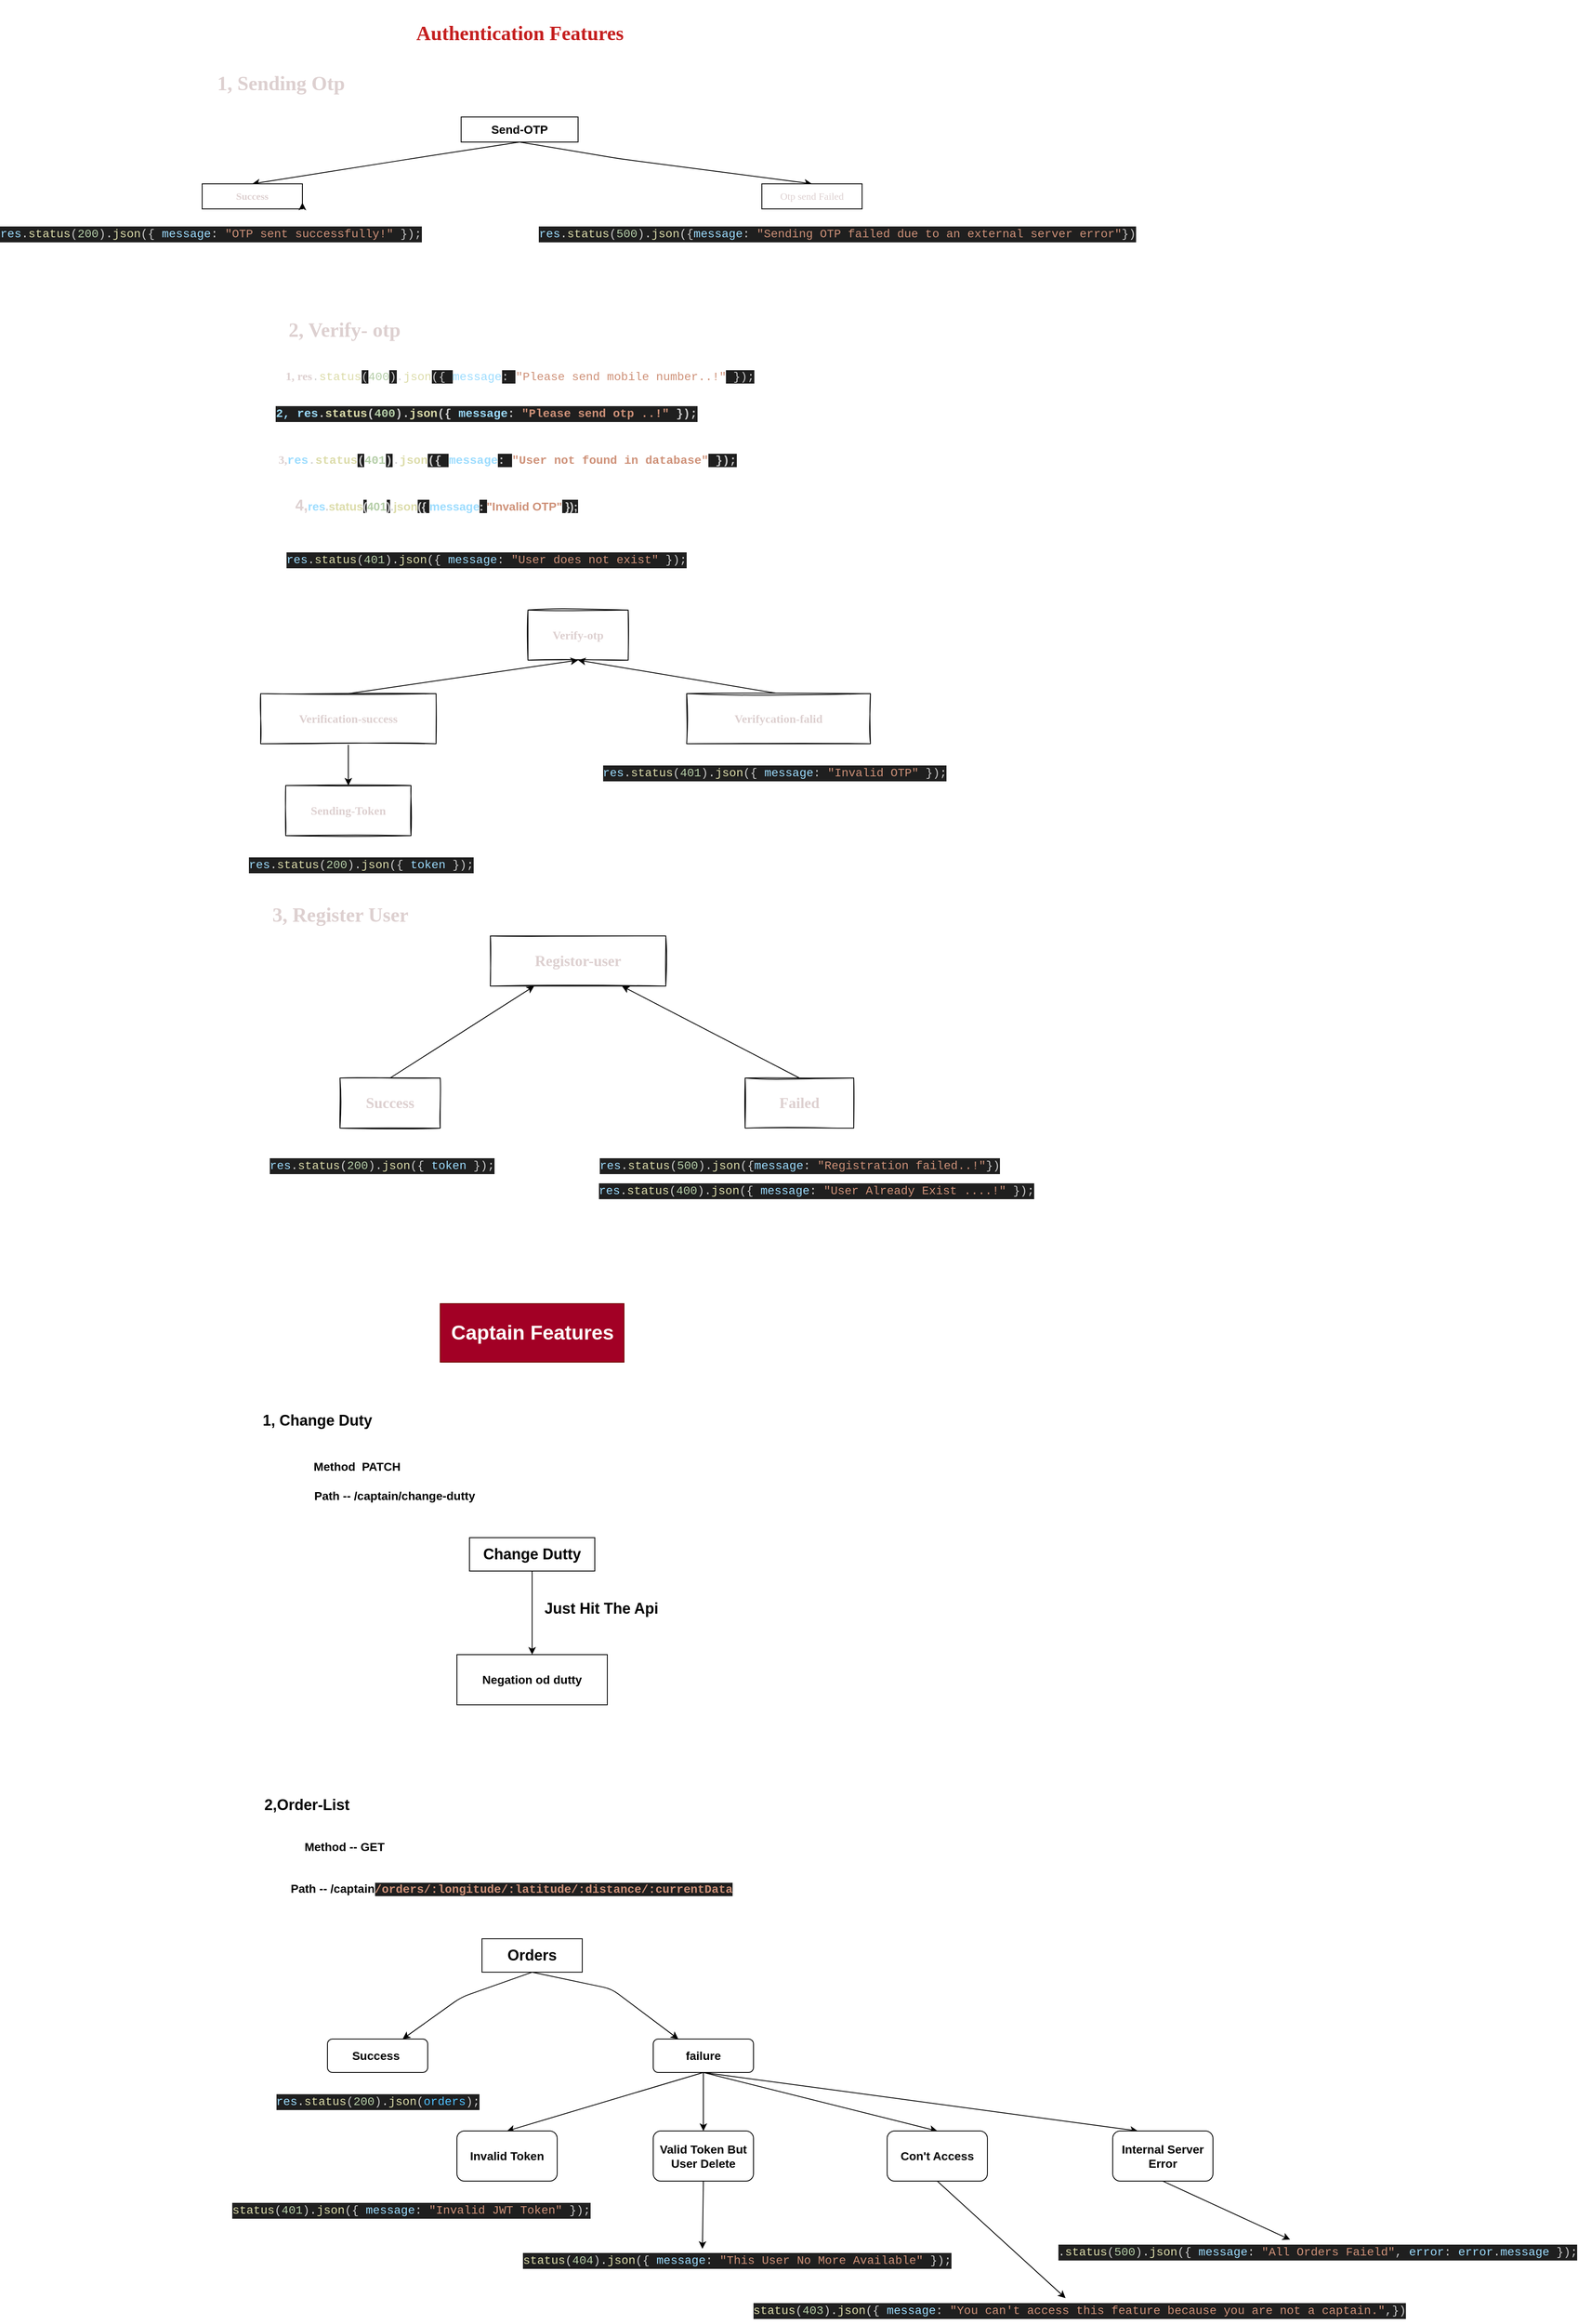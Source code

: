 <mxfile>
    <diagram id="3LUYerm5z5HAH5ddmvJK" name="Page-1">
        <mxGraphModel dx="1829" dy="1706" grid="1" gridSize="10" guides="1" tooltips="1" connect="1" arrows="1" fold="1" page="1" pageScale="1" pageWidth="850" pageHeight="1100" math="0" shadow="0">
            <root>
                <mxCell id="0"/>
                <mxCell id="1" parent="0"/>
                <mxCell id="9" style="edgeStyle=none;html=1;exitX=0.5;exitY=1;exitDx=0;exitDy=0;entryX=0.5;entryY=0;entryDx=0;entryDy=0;fontFamily=Lucida Console;fontColor=#ddd0d0;" parent="1" source="2" target="7" edge="1">
                    <mxGeometry relative="1" as="geometry">
                        <Array as="points">
                            <mxPoint x="280" y="20"/>
                        </Array>
                    </mxGeometry>
                </mxCell>
                <mxCell id="11" style="edgeStyle=none;html=1;exitX=0.5;exitY=1;exitDx=0;exitDy=0;entryX=0.5;entryY=0;entryDx=0;entryDy=0;fontFamily=Lucida Console;fontColor=#ddd0d0;" parent="1" source="2" target="10" edge="1">
                    <mxGeometry relative="1" as="geometry">
                        <Array as="points">
                            <mxPoint x="530" y="20"/>
                        </Array>
                    </mxGeometry>
                </mxCell>
                <mxCell id="2" value="&lt;h3&gt;&lt;b&gt;Send-OTP&lt;/b&gt;&lt;/h3&gt;" style="whiteSpace=wrap;html=1;" parent="1" vertex="1">
                    <mxGeometry x="340" y="-30" width="140" height="30" as="geometry"/>
                </mxCell>
                <mxCell id="4" value="&lt;h1&gt;&lt;font color=&quot;#c52020&quot; face=&quot;Lucida Console&quot;&gt;Authentication Features&lt;/font&gt;&lt;/h1&gt;" style="text;html=1;align=center;verticalAlign=middle;resizable=0;points=[];autosize=1;" parent="1" vertex="1">
                    <mxGeometry x="225" y="-170" width="370" height="80" as="geometry"/>
                </mxCell>
                <mxCell id="5" value="&lt;h1&gt;&lt;font color=&quot;#ddd0d0&quot;&gt;&amp;nbsp; &amp;nbsp; &amp;nbsp; &amp;nbsp; &amp;nbsp; &amp;nbsp; &amp;nbsp; &amp;nbsp; &amp;nbsp; 1, Sending Otp&lt;/font&gt;&lt;/h1&gt;" style="text;html=1;align=center;verticalAlign=middle;resizable=0;points=[];autosize=1;strokeColor=none;fillColor=none;fontFamily=Lucida Console;fontColor=#c52020;" parent="1" vertex="1">
                    <mxGeometry x="-175" y="-105" width="490" height="70" as="geometry"/>
                </mxCell>
                <mxCell id="7" value="&lt;h4&gt;Success&lt;/h4&gt;" style="whiteSpace=wrap;html=1;fontFamily=Lucida Console;fontColor=#ddd0d0;" parent="1" vertex="1">
                    <mxGeometry x="30" y="50" width="120" height="30" as="geometry"/>
                </mxCell>
                <mxCell id="8" style="edgeStyle=none;html=1;exitX=1;exitY=1;exitDx=0;exitDy=0;entryX=1;entryY=0.75;entryDx=0;entryDy=0;fontFamily=Lucida Console;fontColor=#ddd0d0;" parent="1" source="7" target="7" edge="1">
                    <mxGeometry relative="1" as="geometry"/>
                </mxCell>
                <mxCell id="10" value="Otp send Failed" style="whiteSpace=wrap;html=1;fontFamily=Lucida Console;fontColor=#ddd0d0;" parent="1" vertex="1">
                    <mxGeometry x="700" y="50" width="120" height="30" as="geometry"/>
                </mxCell>
                <mxCell id="78" value="&lt;div style=&quot;color: rgb(204, 204, 204); background-color: rgb(31, 31, 31); font-family: Consolas, &amp;quot;Courier New&amp;quot;, monospace; font-size: 14px; line-height: 19px;&quot;&gt;&lt;span style=&quot;color: #9cdcfe;&quot;&gt;res&lt;/span&gt;&lt;span style=&quot;color: #d4d4d4;&quot;&gt;.&lt;/span&gt;&lt;span style=&quot;color: #dcdcaa;&quot;&gt;status&lt;/span&gt;(&lt;span style=&quot;color: #b5cea8;&quot;&gt;200&lt;/span&gt;)&lt;span style=&quot;color: #d4d4d4;&quot;&gt;.&lt;/span&gt;&lt;span style=&quot;color: #dcdcaa;&quot;&gt;json&lt;/span&gt;({ &lt;span style=&quot;color: #9cdcfe;&quot;&gt;message&lt;/span&gt;: &lt;span style=&quot;color: #ce9178;&quot;&gt;&quot;OTP sent successfully!&quot;&lt;/span&gt; });&lt;/div&gt;" style="text;html=1;align=center;verticalAlign=middle;resizable=0;points=[];autosize=1;strokeColor=none;fillColor=none;fontFamily=Lucida Console;fontColor=#ddd0d0;" parent="1" vertex="1">
                    <mxGeometry x="-205" y="95" width="490" height="30" as="geometry"/>
                </mxCell>
                <mxCell id="79" value="&lt;div style=&quot;color: rgb(204, 204, 204); background-color: rgb(31, 31, 31); font-family: Consolas, &amp;quot;Courier New&amp;quot;, monospace; font-size: 14px; line-height: 19px;&quot;&gt;&lt;div&gt;&lt;span style=&quot;color: #9cdcfe;&quot;&gt;res&lt;/span&gt;&lt;span style=&quot;color: #d4d4d4;&quot;&gt;.&lt;/span&gt;&lt;span style=&quot;color: #dcdcaa;&quot;&gt;status&lt;/span&gt;(&lt;span style=&quot;color: #b5cea8;&quot;&gt;500&lt;/span&gt;)&lt;span style=&quot;color: #d4d4d4;&quot;&gt;.&lt;/span&gt;&lt;span style=&quot;color: #dcdcaa;&quot;&gt;json&lt;/span&gt;({&lt;span style=&quot;color: rgb(156, 220, 254);&quot;&gt;message&lt;/span&gt;: &lt;span style=&quot;color: rgb(206, 145, 120);&quot;&gt;&quot;Sending OTP failed due to an external server error&quot;&lt;/span&gt;})&lt;/div&gt;&lt;/div&gt;" style="text;html=1;align=center;verticalAlign=middle;resizable=0;points=[];autosize=1;strokeColor=none;fillColor=none;fontFamily=Lucida Console;fontColor=#ddd0d0;" parent="1" vertex="1">
                    <mxGeometry x="450" y="95" width="680" height="30" as="geometry"/>
                </mxCell>
                <mxCell id="80" value="&lt;h1&gt;2, Verify- otp&lt;/h1&gt;" style="text;html=1;align=center;verticalAlign=middle;resizable=0;points=[];autosize=1;strokeColor=none;fillColor=none;fontFamily=Lucida Console;fontColor=#ddd0d0;" parent="1" vertex="1">
                    <mxGeometry x="85" y="190" width="230" height="70" as="geometry"/>
                </mxCell>
                <mxCell id="81" value="&lt;h3&gt;1, res&lt;span style=&quot;font-family: Consolas, &amp;quot;Courier New&amp;quot;, monospace; font-size: 14px; font-weight: normal; color: rgb(212, 212, 212);&quot;&gt;.&lt;/span&gt;&lt;span style=&quot;font-family: Consolas, &amp;quot;Courier New&amp;quot;, monospace; font-size: 14px; font-weight: normal; color: rgb(220, 220, 170);&quot;&gt;status&lt;/span&gt;&lt;span style=&quot;background-color: rgb(31, 31, 31); color: rgb(204, 204, 204); font-family: Consolas, &amp;quot;Courier New&amp;quot;, monospace; font-size: 14px; font-weight: normal;&quot;&gt;(&lt;/span&gt;&lt;span style=&quot;font-family: Consolas, &amp;quot;Courier New&amp;quot;, monospace; font-size: 14px; font-weight: normal; color: rgb(181, 206, 168);&quot;&gt;400&lt;/span&gt;&lt;span style=&quot;background-color: rgb(31, 31, 31); color: rgb(204, 204, 204); font-family: Consolas, &amp;quot;Courier New&amp;quot;, monospace; font-size: 14px; font-weight: normal;&quot;&gt;)&lt;/span&gt;&lt;span style=&quot;font-family: Consolas, &amp;quot;Courier New&amp;quot;, monospace; font-size: 14px; font-weight: normal; color: rgb(212, 212, 212);&quot;&gt;.&lt;/span&gt;&lt;span style=&quot;font-family: Consolas, &amp;quot;Courier New&amp;quot;, monospace; font-size: 14px; font-weight: normal; color: rgb(220, 220, 170);&quot;&gt;json&lt;/span&gt;&lt;span style=&quot;background-color: rgb(31, 31, 31); color: rgb(204, 204, 204); font-family: Consolas, &amp;quot;Courier New&amp;quot;, monospace; font-size: 14px; font-weight: normal;&quot;&gt;({ &lt;/span&gt;&lt;span style=&quot;font-family: Consolas, &amp;quot;Courier New&amp;quot;, monospace; font-size: 14px; font-weight: normal; color: rgb(156, 220, 254);&quot;&gt;message&lt;/span&gt;&lt;span style=&quot;background-color: rgb(31, 31, 31); color: rgb(204, 204, 204); font-family: Consolas, &amp;quot;Courier New&amp;quot;, monospace; font-size: 14px; font-weight: normal;&quot;&gt;: &lt;/span&gt;&lt;span style=&quot;font-family: Consolas, &amp;quot;Courier New&amp;quot;, monospace; font-size: 14px; font-weight: normal; color: rgb(206, 145, 120);&quot;&gt;&quot;Please send mobile number..!&quot;&lt;/span&gt;&lt;span style=&quot;background-color: rgb(31, 31, 31); color: rgb(204, 204, 204); font-family: Consolas, &amp;quot;Courier New&amp;quot;, monospace; font-size: 14px; font-weight: normal;&quot;&gt; });&lt;/span&gt;&lt;/h3&gt;" style="text;html=1;align=center;verticalAlign=middle;resizable=0;points=[];autosize=1;strokeColor=none;fillColor=none;fontFamily=Lucida Console;fontColor=#ddd0d0;" parent="1" vertex="1">
                    <mxGeometry x="130" y="250" width="560" height="60" as="geometry"/>
                </mxCell>
                <mxCell id="83" value="&lt;h2 style=&quot;color: rgb(204, 204, 204); background-color: rgb(31, 31, 31); font-family: Consolas, &amp;quot;Courier New&amp;quot;, monospace; font-size: 14px; line-height: 19px;&quot;&gt;&lt;span style=&quot;color: #9cdcfe;&quot;&gt;2, res&lt;/span&gt;&lt;span style=&quot;color: #d4d4d4;&quot;&gt;.&lt;/span&gt;&lt;span style=&quot;color: #dcdcaa;&quot;&gt;status&lt;/span&gt;(&lt;span style=&quot;color: #b5cea8;&quot;&gt;400&lt;/span&gt;)&lt;span style=&quot;color: #d4d4d4;&quot;&gt;.&lt;/span&gt;&lt;span style=&quot;color: #dcdcaa;&quot;&gt;json&lt;/span&gt;({ &lt;span style=&quot;color: #9cdcfe;&quot;&gt;message&lt;/span&gt;: &lt;span style=&quot;color: #ce9178;&quot;&gt;&quot;Please send otp ..!&quot;&lt;/span&gt; });&lt;/h2&gt;" style="text;html=1;align=center;verticalAlign=middle;resizable=0;points=[];autosize=1;strokeColor=none;fillColor=none;fontFamily=Lucida Console;fontColor=#ddd0d0;" parent="1" vertex="1">
                    <mxGeometry x="125" y="295" width="490" height="60" as="geometry"/>
                </mxCell>
                <mxCell id="84" value="&lt;h3&gt;3,&lt;span style=&quot;font-family: Consolas, &amp;quot;Courier New&amp;quot;, monospace; font-size: 14px; color: rgb(156, 220, 254);&quot;&gt;res&lt;/span&gt;&lt;span style=&quot;font-family: Consolas, &amp;quot;Courier New&amp;quot;, monospace; font-size: 14px; color: rgb(212, 212, 212);&quot;&gt;.&lt;/span&gt;&lt;span style=&quot;font-family: Consolas, &amp;quot;Courier New&amp;quot;, monospace; font-size: 14px; color: rgb(220, 220, 170);&quot;&gt;status&lt;/span&gt;&lt;span style=&quot;background-color: rgb(31, 31, 31); color: rgb(204, 204, 204); font-family: Consolas, &amp;quot;Courier New&amp;quot;, monospace; font-size: 14px;&quot;&gt;(&lt;/span&gt;&lt;span style=&quot;font-family: Consolas, &amp;quot;Courier New&amp;quot;, monospace; font-size: 14px; color: rgb(181, 206, 168);&quot;&gt;401&lt;/span&gt;&lt;span style=&quot;background-color: rgb(31, 31, 31); color: rgb(204, 204, 204); font-family: Consolas, &amp;quot;Courier New&amp;quot;, monospace; font-size: 14px;&quot;&gt;)&lt;/span&gt;&lt;span style=&quot;font-family: Consolas, &amp;quot;Courier New&amp;quot;, monospace; font-size: 14px; color: rgb(212, 212, 212);&quot;&gt;.&lt;/span&gt;&lt;span style=&quot;font-family: Consolas, &amp;quot;Courier New&amp;quot;, monospace; font-size: 14px; color: rgb(220, 220, 170);&quot;&gt;json&lt;/span&gt;&lt;span style=&quot;background-color: rgb(31, 31, 31); color: rgb(204, 204, 204); font-family: Consolas, &amp;quot;Courier New&amp;quot;, monospace; font-size: 14px;&quot;&gt;({ &lt;/span&gt;&lt;span style=&quot;font-family: Consolas, &amp;quot;Courier New&amp;quot;, monospace; font-size: 14px; color: rgb(156, 220, 254);&quot;&gt;message&lt;/span&gt;&lt;span style=&quot;background-color: rgb(31, 31, 31); color: rgb(204, 204, 204); font-family: Consolas, &amp;quot;Courier New&amp;quot;, monospace; font-size: 14px;&quot;&gt;: &lt;/span&gt;&lt;span style=&quot;font-family: Consolas, &amp;quot;Courier New&amp;quot;, monospace; font-size: 14px; color: rgb(206, 145, 120);&quot;&gt;&quot;User not found in database&quot;&lt;/span&gt;&lt;span style=&quot;background-color: rgb(31, 31, 31); color: rgb(204, 204, 204); font-family: Consolas, &amp;quot;Courier New&amp;quot;, monospace; font-size: 14px;&quot;&gt; });&lt;/span&gt;&lt;/h3&gt;" style="text;html=1;align=center;verticalAlign=middle;resizable=0;points=[];autosize=1;strokeColor=none;fillColor=none;fontFamily=Lucida Console;fontColor=#ddd0d0;sketch=1;curveFitting=1;jiggle=2;" parent="1" vertex="1">
                    <mxGeometry x="130" y="350" width="530" height="60" as="geometry"/>
                </mxCell>
                <mxCell id="85" value="&lt;h2&gt;&lt;font face=&quot;Helvetica&quot;&gt;4,&lt;span style=&quot;font-size: 14px; color: rgb(156, 220, 254);&quot;&gt;res&lt;/span&gt;&lt;span style=&quot;font-size: 14px; color: rgb(212, 212, 212);&quot;&gt;.&lt;/span&gt;&lt;span style=&quot;font-size: 14px; color: rgb(220, 220, 170);&quot;&gt;status&lt;/span&gt;&lt;span style=&quot;background-color: rgb(31, 31, 31); color: rgb(204, 204, 204); font-size: 14px;&quot;&gt;(&lt;/span&gt;&lt;span style=&quot;font-size: 14px; color: rgb(181, 206, 168);&quot;&gt;401&lt;/span&gt;&lt;span style=&quot;background-color: rgb(31, 31, 31); color: rgb(204, 204, 204); font-size: 14px;&quot;&gt;)&lt;/span&gt;&lt;span style=&quot;font-size: 14px; color: rgb(212, 212, 212);&quot;&gt;.&lt;/span&gt;&lt;span style=&quot;font-size: 14px; color: rgb(220, 220, 170);&quot;&gt;json&lt;/span&gt;&lt;span style=&quot;background-color: rgb(31, 31, 31); color: rgb(204, 204, 204); font-size: 14px;&quot;&gt;({ &lt;/span&gt;&lt;span style=&quot;font-size: 14px; color: rgb(156, 220, 254);&quot;&gt;message&lt;/span&gt;&lt;span style=&quot;background-color: rgb(31, 31, 31); color: rgb(204, 204, 204); font-size: 14px;&quot;&gt;: &lt;/span&gt;&lt;span style=&quot;font-size: 14px; color: rgb(206, 145, 120);&quot;&gt;&quot;Invalid OTP&quot;&lt;/span&gt;&lt;span style=&quot;background-color: rgb(31, 31, 31); color: rgb(204, 204, 204); font-size: 14px;&quot;&gt; });&lt;/span&gt;&lt;/font&gt;&lt;/h2&gt;" style="text;html=1;align=center;verticalAlign=middle;resizable=0;points=[];autosize=1;strokeColor=none;fillColor=none;fontFamily=Lucida Console;fontColor=#ddd0d0;" parent="1" vertex="1">
                    <mxGeometry x="130" y="400" width="360" height="70" as="geometry"/>
                </mxCell>
                <mxCell id="86" value="&lt;div style=&quot;color: rgb(204, 204, 204); background-color: rgb(31, 31, 31); font-family: Consolas, &amp;quot;Courier New&amp;quot;, monospace; font-size: 14px; line-height: 19px;&quot;&gt;&lt;span style=&quot;color: #9cdcfe;&quot;&gt;res&lt;/span&gt;&lt;span style=&quot;color: #d4d4d4;&quot;&gt;.&lt;/span&gt;&lt;span style=&quot;color: #dcdcaa;&quot;&gt;status&lt;/span&gt;(&lt;span style=&quot;color: #b5cea8;&quot;&gt;401&lt;/span&gt;)&lt;span style=&quot;color: #d4d4d4;&quot;&gt;.&lt;/span&gt;&lt;span style=&quot;color: #dcdcaa;&quot;&gt;json&lt;/span&gt;({ &lt;span style=&quot;color: #9cdcfe;&quot;&gt;message&lt;/span&gt;: &lt;span style=&quot;color: #ce9178;&quot;&gt;&quot;User does not exist&quot;&lt;/span&gt; });&lt;/div&gt;" style="text;html=1;align=center;verticalAlign=middle;resizable=0;points=[];autosize=1;strokeColor=none;fillColor=none;fontFamily=Georgia;fontColor=#ddd0d0;" parent="1" vertex="1">
                    <mxGeometry x="140" y="485" width="460" height="30" as="geometry"/>
                </mxCell>
                <mxCell id="87" value="&lt;h3&gt;Verify-otp&lt;/h3&gt;" style="whiteSpace=wrap;html=1;sketch=1;fontFamily=Georgia;fontColor=#ddd0d0;" parent="1" vertex="1">
                    <mxGeometry x="420" y="560" width="120" height="60" as="geometry"/>
                </mxCell>
                <mxCell id="90" style="edgeStyle=none;html=1;exitX=0.5;exitY=0;exitDx=0;exitDy=0;entryX=0.5;entryY=1;entryDx=0;entryDy=0;fontFamily=Georgia;fontColor=#ddd0d0;" parent="1" source="88" target="87" edge="1">
                    <mxGeometry relative="1" as="geometry"/>
                </mxCell>
                <mxCell id="93" style="edgeStyle=none;html=1;exitX=0.5;exitY=1;exitDx=0;exitDy=0;entryX=0.5;entryY=0;entryDx=0;entryDy=0;fontFamily=Georgia;fontColor=#ddd0d0;" parent="1" source="88" target="92" edge="1">
                    <mxGeometry relative="1" as="geometry"/>
                </mxCell>
                <mxCell id="88" value="&lt;h3&gt;Verification-success&lt;/h3&gt;" style="whiteSpace=wrap;html=1;sketch=1;fontFamily=Georgia;fontColor=#ddd0d0;" parent="1" vertex="1">
                    <mxGeometry x="100" y="660" width="210" height="60" as="geometry"/>
                </mxCell>
                <mxCell id="91" style="edgeStyle=none;html=1;exitX=0.5;exitY=0;exitDx=0;exitDy=0;fontFamily=Georgia;fontColor=#ddd0d0;" parent="1" source="89" edge="1">
                    <mxGeometry relative="1" as="geometry">
                        <mxPoint x="480" y="620" as="targetPoint"/>
                    </mxGeometry>
                </mxCell>
                <mxCell id="89" value="&lt;h3&gt;Verifycation-falid&lt;/h3&gt;" style="whiteSpace=wrap;html=1;sketch=1;fontFamily=Georgia;fontColor=#ddd0d0;" parent="1" vertex="1">
                    <mxGeometry x="610" y="660" width="220" height="60" as="geometry"/>
                </mxCell>
                <mxCell id="92" value="&lt;h3&gt;Sending-Token&lt;/h3&gt;" style="whiteSpace=wrap;html=1;sketch=1;fontFamily=Georgia;fontColor=#ddd0d0;" parent="1" vertex="1">
                    <mxGeometry x="130" y="770" width="150" height="60" as="geometry"/>
                </mxCell>
                <mxCell id="94" value="&lt;h1&gt;3, Register User&lt;/h1&gt;" style="text;html=1;align=center;verticalAlign=middle;resizable=0;points=[];autosize=1;strokeColor=none;fillColor=none;fontFamily=Georgia;fontColor=#ddd0d0;" parent="1" vertex="1">
                    <mxGeometry x="85" y="890" width="220" height="70" as="geometry"/>
                </mxCell>
                <mxCell id="95" value="&lt;h2&gt;Registor-user&lt;/h2&gt;" style="whiteSpace=wrap;html=1;sketch=1;fontFamily=Georgia;fontColor=#ddd0d0;" parent="1" vertex="1">
                    <mxGeometry x="375" y="950" width="210" height="60" as="geometry"/>
                </mxCell>
                <mxCell id="99" style="edgeStyle=none;html=1;exitX=0.5;exitY=0;exitDx=0;exitDy=0;entryX=0.25;entryY=1;entryDx=0;entryDy=0;fontFamily=Georgia;fontColor=#ddd0d0;" parent="1" source="97" target="95" edge="1">
                    <mxGeometry relative="1" as="geometry"/>
                </mxCell>
                <mxCell id="97" value="&lt;h2&gt;Success&lt;/h2&gt;" style="whiteSpace=wrap;html=1;sketch=1;fontFamily=Georgia;fontColor=#ddd0d0;" parent="1" vertex="1">
                    <mxGeometry x="195" y="1120" width="120" height="60" as="geometry"/>
                </mxCell>
                <mxCell id="100" style="edgeStyle=none;html=1;exitX=0.5;exitY=0;exitDx=0;exitDy=0;entryX=0.75;entryY=1;entryDx=0;entryDy=0;fontFamily=Georgia;fontColor=#ddd0d0;" parent="1" source="98" target="95" edge="1">
                    <mxGeometry relative="1" as="geometry"/>
                </mxCell>
                <mxCell id="98" value="&lt;h2&gt;Failed&lt;/h2&gt;" style="whiteSpace=wrap;html=1;sketch=1;fontFamily=Georgia;fontColor=#ddd0d0;" parent="1" vertex="1">
                    <mxGeometry x="680" y="1120" width="130" height="60" as="geometry"/>
                </mxCell>
                <mxCell id="101" value="&lt;div style=&quot;color: rgb(204, 204, 204); background-color: rgb(31, 31, 31); font-family: Consolas, &amp;quot;Courier New&amp;quot;, monospace; font-size: 14px; line-height: 19px;&quot;&gt;&lt;span style=&quot;color: #9cdcfe;&quot;&gt;res&lt;/span&gt;&lt;span style=&quot;color: #d4d4d4;&quot;&gt;.&lt;/span&gt;&lt;span style=&quot;color: #dcdcaa;&quot;&gt;status&lt;/span&gt;(&lt;span style=&quot;color: #b5cea8;&quot;&gt;200&lt;/span&gt;)&lt;span style=&quot;color: #d4d4d4;&quot;&gt;.&lt;/span&gt;&lt;span style=&quot;color: #dcdcaa;&quot;&gt;json&lt;/span&gt;({ &lt;span style=&quot;color: #9cdcfe;&quot;&gt;token&lt;/span&gt; });&lt;/div&gt;" style="text;html=1;align=center;verticalAlign=middle;resizable=0;points=[];autosize=1;strokeColor=none;fillColor=none;fontFamily=Georgia;fontColor=#ddd0d0;" parent="1" vertex="1">
                    <mxGeometry x="110" y="1210" width="270" height="30" as="geometry"/>
                </mxCell>
                <mxCell id="102" value="&lt;div style=&quot;color: rgb(204, 204, 204); background-color: rgb(31, 31, 31); font-family: Consolas, &amp;quot;Courier New&amp;quot;, monospace; font-size: 14px; line-height: 19px;&quot;&gt;&lt;div&gt;&lt;span style=&quot;color: #9cdcfe;&quot;&gt;res&lt;/span&gt;&lt;span style=&quot;color: #d4d4d4;&quot;&gt;.&lt;/span&gt;&lt;span style=&quot;color: #dcdcaa;&quot;&gt;status&lt;/span&gt;(&lt;span style=&quot;color: #b5cea8;&quot;&gt;500&lt;/span&gt;)&lt;span style=&quot;color: #d4d4d4;&quot;&gt;.&lt;/span&gt;&lt;span style=&quot;color: #dcdcaa;&quot;&gt;json&lt;/span&gt;({&lt;span style=&quot;color: rgb(156, 220, 254);&quot;&gt;message&lt;/span&gt;: &lt;span style=&quot;color: rgb(206, 145, 120);&quot;&gt;&quot;Registration failed..!&quot;&lt;/span&gt;})&lt;/div&gt;&lt;/div&gt;" style="text;html=1;align=center;verticalAlign=middle;resizable=0;points=[];autosize=1;strokeColor=none;fillColor=none;fontFamily=Georgia;fontColor=#ddd0d0;" parent="1" vertex="1">
                    <mxGeometry x="515" y="1210" width="460" height="30" as="geometry"/>
                </mxCell>
                <mxCell id="103" value="&lt;div style=&quot;color: rgb(204, 204, 204); background-color: rgb(31, 31, 31); font-family: Consolas, &amp;quot;Courier New&amp;quot;, monospace; font-size: 14px; line-height: 19px;&quot;&gt;&lt;br&gt;&lt;/div&gt;" style="text;html=1;align=center;verticalAlign=middle;resizable=0;points=[];autosize=1;strokeColor=none;fillColor=none;" parent="1" vertex="1">
                    <mxGeometry x="690" y="125" width="20" height="30" as="geometry"/>
                </mxCell>
                <mxCell id="104" value="&lt;div style=&quot;color: rgb(204, 204, 204); background-color: rgb(31, 31, 31); font-family: Consolas, &amp;quot;Courier New&amp;quot;, monospace; font-size: 14px; line-height: 19px;&quot;&gt;&lt;span style=&quot;color: #9cdcfe;&quot;&gt;res&lt;/span&gt;&lt;span style=&quot;color: #d4d4d4;&quot;&gt;.&lt;/span&gt;&lt;span style=&quot;color: #dcdcaa;&quot;&gt;status&lt;/span&gt;(&lt;span style=&quot;color: #b5cea8;&quot;&gt;401&lt;/span&gt;)&lt;span style=&quot;color: #d4d4d4;&quot;&gt;.&lt;/span&gt;&lt;span style=&quot;color: #dcdcaa;&quot;&gt;json&lt;/span&gt;({ &lt;span style=&quot;color: #9cdcfe;&quot;&gt;message&lt;/span&gt;: &lt;span style=&quot;color: #ce9178;&quot;&gt;&quot;Invalid OTP&quot;&lt;/span&gt; });&lt;/div&gt;" style="text;html=1;align=center;verticalAlign=middle;resizable=0;points=[];autosize=1;strokeColor=none;fillColor=none;" parent="1" vertex="1">
                    <mxGeometry x="515" y="740" width="400" height="30" as="geometry"/>
                </mxCell>
                <mxCell id="106" value="&lt;div style=&quot;color: rgb(204, 204, 204); background-color: rgb(31, 31, 31); font-family: Consolas, &amp;quot;Courier New&amp;quot;, monospace; font-size: 14px; line-height: 19px;&quot;&gt;&lt;span style=&quot;color: #9cdcfe;&quot;&gt;res&lt;/span&gt;&lt;span style=&quot;color: #d4d4d4;&quot;&gt;.&lt;/span&gt;&lt;span style=&quot;color: #dcdcaa;&quot;&gt;status&lt;/span&gt;(&lt;span style=&quot;color: #b5cea8;&quot;&gt;200&lt;/span&gt;)&lt;span style=&quot;color: #d4d4d4;&quot;&gt;.&lt;/span&gt;&lt;span style=&quot;color: #dcdcaa;&quot;&gt;json&lt;/span&gt;({ &lt;span style=&quot;color: #9cdcfe;&quot;&gt;token&lt;/span&gt; });&lt;/div&gt;" style="text;html=1;align=center;verticalAlign=middle;resizable=0;points=[];autosize=1;strokeColor=none;fillColor=none;" parent="1" vertex="1">
                    <mxGeometry x="85" y="850" width="270" height="30" as="geometry"/>
                </mxCell>
                <mxCell id="107" value="&lt;div style=&quot;color: rgb(204, 204, 204); background-color: rgb(31, 31, 31); font-family: Consolas, &amp;quot;Courier New&amp;quot;, monospace; font-size: 14px; line-height: 19px;&quot;&gt;&lt;span style=&quot;color: #9cdcfe;&quot;&gt;res&lt;/span&gt;&lt;span style=&quot;color: #d4d4d4;&quot;&gt;.&lt;/span&gt;&lt;span style=&quot;color: #dcdcaa;&quot;&gt;status&lt;/span&gt;(&lt;span style=&quot;color: #b5cea8;&quot;&gt;400&lt;/span&gt;)&lt;span style=&quot;color: #d4d4d4;&quot;&gt;.&lt;/span&gt;&lt;span style=&quot;color: #dcdcaa;&quot;&gt;json&lt;/span&gt;({ &lt;span style=&quot;color: #9cdcfe;&quot;&gt;message&lt;/span&gt;: &lt;span style=&quot;color: #ce9178;&quot;&gt;&quot;User Already Exist ....!&quot;&lt;/span&gt; });&lt;/div&gt;" style="text;html=1;align=center;verticalAlign=middle;resizable=0;points=[];autosize=1;strokeColor=none;fillColor=none;" parent="1" vertex="1">
                    <mxGeometry x="515" y="1240" width="500" height="30" as="geometry"/>
                </mxCell>
                <mxCell id="108" value="&lt;h1&gt;Captain Features&lt;/h1&gt;" style="text;html=1;align=center;verticalAlign=middle;resizable=0;points=[];autosize=1;strokeColor=#6F0000;fillColor=#a20025;fontColor=#ffffff;" parent="1" vertex="1">
                    <mxGeometry x="315" y="1390" width="220" height="70" as="geometry"/>
                </mxCell>
                <mxCell id="109" value="&lt;h2&gt;1, Change Duty&amp;nbsp;&lt;/h2&gt;" style="text;html=1;align=center;verticalAlign=middle;resizable=0;points=[];autosize=1;strokeColor=none;fillColor=none;" parent="1" vertex="1">
                    <mxGeometry x="90" y="1500" width="160" height="60" as="geometry"/>
                </mxCell>
                <mxCell id="110" value="&lt;h3&gt;Method&amp;nbsp; PATCH&lt;/h3&gt;" style="text;html=1;align=center;verticalAlign=middle;resizable=0;points=[];autosize=1;strokeColor=none;fillColor=none;" vertex="1" parent="1">
                    <mxGeometry x="150" y="1555" width="130" height="60" as="geometry"/>
                </mxCell>
                <mxCell id="112" value="&lt;h3&gt;Path -- /captain/change-dutty&lt;/h3&gt;" style="text;html=1;align=center;verticalAlign=middle;resizable=0;points=[];autosize=1;strokeColor=none;fillColor=none;" vertex="1" parent="1">
                    <mxGeometry x="150" y="1590" width="220" height="60" as="geometry"/>
                </mxCell>
                <mxCell id="115" style="edgeStyle=none;html=1;exitX=0.5;exitY=1;exitDx=0;exitDy=0;entryX=0.5;entryY=0;entryDx=0;entryDy=0;" edge="1" parent="1" source="113" target="114">
                    <mxGeometry relative="1" as="geometry"/>
                </mxCell>
                <mxCell id="113" value="&lt;h2&gt;Change Dutty&lt;/h2&gt;" style="whiteSpace=wrap;html=1;" vertex="1" parent="1">
                    <mxGeometry x="350" y="1670" width="150" height="40" as="geometry"/>
                </mxCell>
                <mxCell id="114" value="&lt;h3&gt;Negation od dutty&lt;/h3&gt;" style="whiteSpace=wrap;html=1;" vertex="1" parent="1">
                    <mxGeometry x="335" y="1810" width="180" height="60" as="geometry"/>
                </mxCell>
                <mxCell id="116" value="&lt;h2&gt;&amp;nbsp;Just Hit The Api&lt;/h2&gt;" style="text;html=1;align=center;verticalAlign=middle;resizable=0;points=[];autosize=1;strokeColor=none;fillColor=none;" vertex="1" parent="1">
                    <mxGeometry x="425" y="1725" width="160" height="60" as="geometry"/>
                </mxCell>
                <mxCell id="117" value="&lt;h2&gt;2,Order-List&lt;/h2&gt;" style="text;html=1;align=center;verticalAlign=middle;resizable=0;points=[];autosize=1;strokeColor=none;fillColor=none;" vertex="1" parent="1">
                    <mxGeometry x="90" y="1960" width="130" height="60" as="geometry"/>
                </mxCell>
                <mxCell id="118" value="&lt;h3&gt;Method -- GET&lt;/h3&gt;" style="text;html=1;align=center;verticalAlign=middle;resizable=0;points=[];autosize=1;strokeColor=none;fillColor=none;" vertex="1" parent="1">
                    <mxGeometry x="140" y="2010" width="120" height="60" as="geometry"/>
                </mxCell>
                <mxCell id="119" value="&lt;h3&gt;Path -- /captain&lt;span style=&quot;color: rgb(206, 145, 120); background-color: rgb(31, 31, 31); font-family: Consolas, &amp;quot;Courier New&amp;quot;, monospace; font-size: 14px;&quot;&gt;/orders/:longitude/:latitude/:distance/:currentData&lt;/span&gt;&lt;/h3&gt;" style="text;html=1;align=center;verticalAlign=middle;resizable=0;points=[];autosize=1;strokeColor=none;fillColor=none;" vertex="1" parent="1">
                    <mxGeometry x="140" y="2060" width="520" height="60" as="geometry"/>
                </mxCell>
                <mxCell id="124" style="edgeStyle=none;html=1;exitX=0.5;exitY=1;exitDx=0;exitDy=0;entryX=0.75;entryY=0;entryDx=0;entryDy=0;" edge="1" parent="1" source="120" target="121">
                    <mxGeometry relative="1" as="geometry">
                        <Array as="points">
                            <mxPoint x="340" y="2220"/>
                        </Array>
                    </mxGeometry>
                </mxCell>
                <mxCell id="125" style="edgeStyle=none;html=1;exitX=0.5;exitY=1;exitDx=0;exitDy=0;entryX=0.25;entryY=0;entryDx=0;entryDy=0;" edge="1" parent="1" source="120" target="123">
                    <mxGeometry relative="1" as="geometry">
                        <Array as="points">
                            <mxPoint x="520" y="2210"/>
                        </Array>
                    </mxGeometry>
                </mxCell>
                <mxCell id="120" value="&lt;h2&gt;Orders&lt;/h2&gt;" style="whiteSpace=wrap;html=1;" vertex="1" parent="1">
                    <mxGeometry x="365" y="2150" width="120" height="40" as="geometry"/>
                </mxCell>
                <mxCell id="121" value="&lt;h3&gt;Success&amp;nbsp;&lt;/h3&gt;" style="rounded=1;whiteSpace=wrap;html=1;" vertex="1" parent="1">
                    <mxGeometry x="180" y="2270" width="120" height="40" as="geometry"/>
                </mxCell>
                <mxCell id="131" style="edgeStyle=none;html=1;exitX=0.5;exitY=1;exitDx=0;exitDy=0;entryX=0.5;entryY=0;entryDx=0;entryDy=0;" edge="1" parent="1" source="123" target="127">
                    <mxGeometry relative="1" as="geometry"/>
                </mxCell>
                <mxCell id="132" style="edgeStyle=none;html=1;exitX=0.5;exitY=1;exitDx=0;exitDy=0;entryX=0.5;entryY=0;entryDx=0;entryDy=0;" edge="1" parent="1" source="123" target="128">
                    <mxGeometry relative="1" as="geometry"/>
                </mxCell>
                <mxCell id="133" style="edgeStyle=none;html=1;exitX=0.5;exitY=1;exitDx=0;exitDy=0;entryX=0.5;entryY=0;entryDx=0;entryDy=0;" edge="1" parent="1" source="123" target="129">
                    <mxGeometry relative="1" as="geometry"/>
                </mxCell>
                <mxCell id="134" style="edgeStyle=none;html=1;exitX=0.5;exitY=1;exitDx=0;exitDy=0;entryX=0.25;entryY=0;entryDx=0;entryDy=0;" edge="1" parent="1" source="123" target="130">
                    <mxGeometry relative="1" as="geometry"/>
                </mxCell>
                <mxCell id="123" value="&lt;h3&gt;failure&lt;/h3&gt;" style="rounded=1;whiteSpace=wrap;html=1;" vertex="1" parent="1">
                    <mxGeometry x="570" y="2270" width="120" height="40" as="geometry"/>
                </mxCell>
                <mxCell id="126" value="&lt;div style=&quot;color: rgb(204, 204, 204); background-color: rgb(31, 31, 31); font-family: Consolas, &amp;quot;Courier New&amp;quot;, monospace; font-size: 14px; line-height: 19px;&quot;&gt;&lt;span style=&quot;color: #9cdcfe;&quot;&gt;res&lt;/span&gt;&lt;span style=&quot;color: #d4d4d4;&quot;&gt;.&lt;/span&gt;&lt;span style=&quot;color: #dcdcaa;&quot;&gt;status&lt;/span&gt;(&lt;span style=&quot;color: #b5cea8;&quot;&gt;200&lt;/span&gt;)&lt;span style=&quot;color: #d4d4d4;&quot;&gt;.&lt;/span&gt;&lt;span style=&quot;color: #dcdcaa;&quot;&gt;json&lt;/span&gt;(&lt;span style=&quot;color: #4fc1ff;&quot;&gt;orders&lt;/span&gt;);&lt;/div&gt;" style="text;html=1;align=center;verticalAlign=middle;resizable=0;points=[];autosize=1;strokeColor=none;fillColor=none;" vertex="1" parent="1">
                    <mxGeometry x="115" y="2330" width="250" height="30" as="geometry"/>
                </mxCell>
                <mxCell id="127" value="&lt;h3&gt;Invalid Token&lt;/h3&gt;" style="rounded=1;whiteSpace=wrap;html=1;" vertex="1" parent="1">
                    <mxGeometry x="335" y="2380" width="120" height="60" as="geometry"/>
                </mxCell>
                <mxCell id="137" style="edgeStyle=none;html=1;exitX=0.5;exitY=1;exitDx=0;exitDy=0;entryX=0.416;entryY=0.035;entryDx=0;entryDy=0;entryPerimeter=0;" edge="1" parent="1" source="128" target="136">
                    <mxGeometry relative="1" as="geometry"/>
                </mxCell>
                <mxCell id="128" value="&lt;h3&gt;Valid Token But User Delete&lt;/h3&gt;" style="rounded=1;whiteSpace=wrap;html=1;" vertex="1" parent="1">
                    <mxGeometry x="570" y="2380" width="120" height="60" as="geometry"/>
                </mxCell>
                <mxCell id="139" style="edgeStyle=none;html=1;exitX=0.5;exitY=1;exitDx=0;exitDy=0;" edge="1" parent="1" source="129" target="138">
                    <mxGeometry relative="1" as="geometry"/>
                </mxCell>
                <mxCell id="129" value="&lt;h3&gt;Con't Access&lt;/h3&gt;" style="rounded=1;whiteSpace=wrap;html=1;" vertex="1" parent="1">
                    <mxGeometry x="850" y="2380" width="120" height="60" as="geometry"/>
                </mxCell>
                <mxCell id="141" style="edgeStyle=none;html=1;exitX=0.5;exitY=1;exitDx=0;exitDy=0;" edge="1" parent="1" source="130" target="140">
                    <mxGeometry relative="1" as="geometry"/>
                </mxCell>
                <mxCell id="130" value="&lt;h3&gt;Internal Server Error&lt;/h3&gt;" style="rounded=1;whiteSpace=wrap;html=1;" vertex="1" parent="1">
                    <mxGeometry x="1120" y="2380" width="120" height="60" as="geometry"/>
                </mxCell>
                <mxCell id="135" value="&lt;div style=&quot;color: rgb(204, 204, 204); background-color: rgb(31, 31, 31); font-family: Consolas, &amp;quot;Courier New&amp;quot;, monospace; font-size: 14px; line-height: 19px;&quot;&gt;&lt;span style=&quot;color: #dcdcaa;&quot;&gt;status&lt;/span&gt;(&lt;span style=&quot;color: #b5cea8;&quot;&gt;401&lt;/span&gt;)&lt;span style=&quot;color: #d4d4d4;&quot;&gt;.&lt;/span&gt;&lt;span style=&quot;color: #dcdcaa;&quot;&gt;json&lt;/span&gt;({ &lt;span style=&quot;color: #9cdcfe;&quot;&gt;message&lt;/span&gt;: &lt;span style=&quot;color: #ce9178;&quot;&gt;&quot;Invalid JWT Token&quot;&lt;/span&gt; });&lt;/div&gt;" style="text;html=1;align=center;verticalAlign=middle;resizable=0;points=[];autosize=1;strokeColor=none;fillColor=none;" vertex="1" parent="1">
                    <mxGeometry x="70" y="2460" width="420" height="30" as="geometry"/>
                </mxCell>
                <mxCell id="136" value="&lt;div style=&quot;color: rgb(204, 204, 204); background-color: rgb(31, 31, 31); font-family: Consolas, &amp;quot;Courier New&amp;quot;, monospace; font-size: 14px; line-height: 19px;&quot;&gt;&lt;span style=&quot;color: #dcdcaa;&quot;&gt;status&lt;/span&gt;(&lt;span style=&quot;color: #b5cea8;&quot;&gt;404&lt;/span&gt;)&lt;span style=&quot;color: #d4d4d4;&quot;&gt;.&lt;/span&gt;&lt;span style=&quot;color: #dcdcaa;&quot;&gt;json&lt;/span&gt;({ &lt;span style=&quot;color: #9cdcfe;&quot;&gt;message&lt;/span&gt;: &lt;span style=&quot;color: #ce9178;&quot;&gt;&quot;This User No More Available&quot;&lt;/span&gt; });&lt;/div&gt;" style="text;html=1;align=center;verticalAlign=middle;resizable=0;points=[];autosize=1;strokeColor=none;fillColor=none;" vertex="1" parent="1">
                    <mxGeometry x="425" y="2520" width="490" height="30" as="geometry"/>
                </mxCell>
                <mxCell id="138" value="&lt;div style=&quot;color: rgb(204, 204, 204); background-color: rgb(31, 31, 31); font-family: Consolas, &amp;quot;Courier New&amp;quot;, monospace; font-size: 14px; line-height: 19px;&quot;&gt;&lt;div&gt;&lt;span style=&quot;color: #dcdcaa;&quot;&gt;status&lt;/span&gt;(&lt;span style=&quot;color: #b5cea8;&quot;&gt;403&lt;/span&gt;)&lt;span style=&quot;color: #d4d4d4;&quot;&gt;.&lt;/span&gt;&lt;span style=&quot;color: #dcdcaa;&quot;&gt;json&lt;/span&gt;({&amp;nbsp;&lt;span style=&quot;color: rgb(156, 220, 254);&quot;&gt;message&lt;/span&gt;: &lt;span style=&quot;color: rgb(206, 145, 120);&quot;&gt;&quot;You can't access this feature because you are not a captain.&quot;&lt;/span&gt;,})&lt;/div&gt;&lt;/div&gt;" style="text;html=1;align=center;verticalAlign=middle;resizable=0;points=[];autosize=1;strokeColor=none;fillColor=none;" vertex="1" parent="1">
                    <mxGeometry x="710" y="2580" width="740" height="30" as="geometry"/>
                </mxCell>
                <mxCell id="140" value="&lt;div style=&quot;color: rgb(204, 204, 204); background-color: rgb(31, 31, 31); font-family: Consolas, &amp;quot;Courier New&amp;quot;, monospace; font-size: 14px; line-height: 19px;&quot;&gt;&lt;div&gt;&lt;span style=&quot;color: rgb(212, 212, 212);&quot;&gt;.&lt;/span&gt;&lt;span style=&quot;color: rgb(220, 220, 170);&quot;&gt;status&lt;/span&gt;(&lt;span style=&quot;color: rgb(181, 206, 168);&quot;&gt;500&lt;/span&gt;)&lt;span style=&quot;color: rgb(212, 212, 212);&quot;&gt;.&lt;/span&gt;&lt;span style=&quot;color: rgb(220, 220, 170);&quot;&gt;json&lt;/span&gt;({ &lt;span style=&quot;color: rgb(156, 220, 254);&quot;&gt;message&lt;/span&gt;: &lt;span style=&quot;color: rgb(206, 145, 120);&quot;&gt;&quot;All Orders Faield&quot;&lt;/span&gt;, &lt;span style=&quot;color: rgb(156, 220, 254);&quot;&gt;error&lt;/span&gt;:&lt;span style=&quot;color: rgb(156, 220, 254);&quot;&gt; &lt;/span&gt;&lt;span style=&quot;color: rgb(156, 220, 254);&quot;&gt;error&lt;/span&gt;&lt;span style=&quot;color: rgb(212, 212, 212);&quot;&gt;.&lt;/span&gt;&lt;span style=&quot;color: rgb(156, 220, 254);&quot;&gt;message&lt;/span&gt; });&lt;br&gt;&lt;/div&gt;&lt;/div&gt;" style="text;html=1;align=center;verticalAlign=middle;resizable=0;points=[];autosize=1;strokeColor=none;fillColor=none;" vertex="1" parent="1">
                    <mxGeometry x="1070" y="2510" width="590" height="30" as="geometry"/>
                </mxCell>
            </root>
        </mxGraphModel>
    </diagram>
</mxfile>